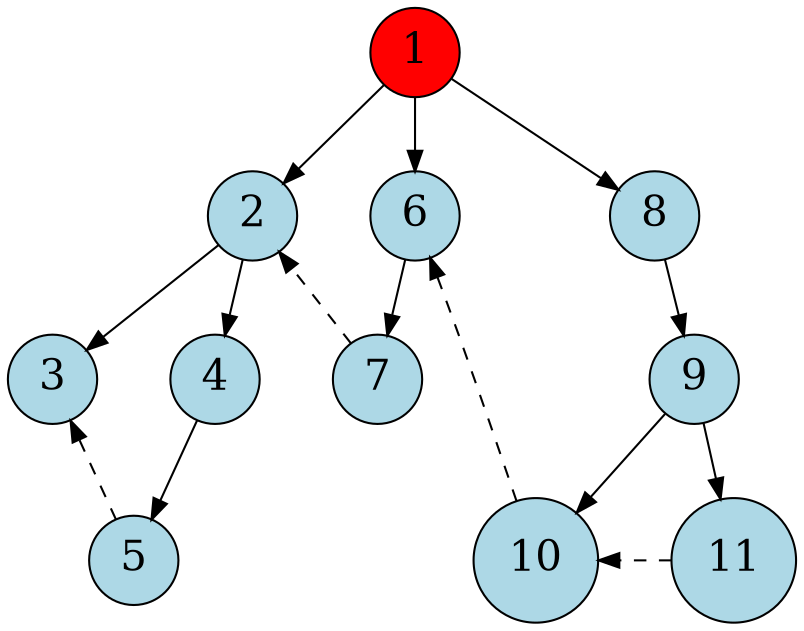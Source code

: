 // Per compilar dot -Tpng <nomfitxer.dot> nomfitxer.png

digraph G {
    node [shape=circle, style=filled, fillcolor=lightblue, fontsize=20, fontcolor=black]

    rankdir = TB;
    ordering = out;
    nodesep=0.5;

    //ranksep=1.0;  // Separación mínima vertical entre niveles

    1 [fillcolor=red]

    {rank=same; 1}
    {rank=same; 2,6,8}
    {rank=same; 3,4,7,9}
    {rank=same; 10,11}



    1 -> 2;
    2 -> 3;
    2 -> 4;
    4 -> 5;
    5 -> 3 [style=dashed];

    1 -> 6;
    6 -> 7;
    7 -> 2 [style=dashed];

    1 -> 8;
    8 -> 9;
    9 -> 10;
    9 -> 11;

    11 -> 10 [style=dashed];
    10 -> 6 [style=dashed]; 
}